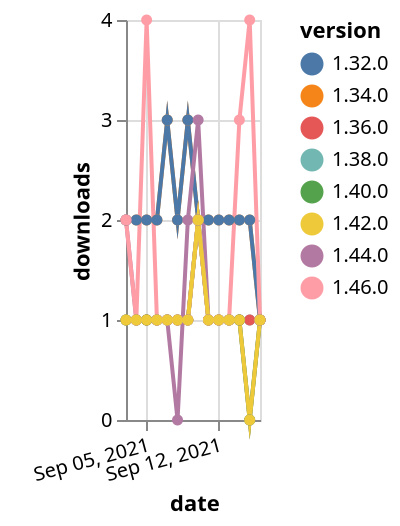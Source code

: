 {"$schema": "https://vega.github.io/schema/vega-lite/v5.json", "description": "A simple bar chart with embedded data.", "data": {"values": [{"date": "2021-09-03", "total": 2307, "delta": 2, "version": "1.34.0"}, {"date": "2021-09-04", "total": 2309, "delta": 2, "version": "1.34.0"}, {"date": "2021-09-05", "total": 2311, "delta": 2, "version": "1.34.0"}, {"date": "2021-09-06", "total": 2313, "delta": 2, "version": "1.34.0"}, {"date": "2021-09-07", "total": 2316, "delta": 3, "version": "1.34.0"}, {"date": "2021-09-08", "total": 2318, "delta": 2, "version": "1.34.0"}, {"date": "2021-09-09", "total": 2321, "delta": 3, "version": "1.34.0"}, {"date": "2021-09-10", "total": 2323, "delta": 2, "version": "1.34.0"}, {"date": "2021-09-11", "total": 2325, "delta": 2, "version": "1.34.0"}, {"date": "2021-09-12", "total": 2327, "delta": 2, "version": "1.34.0"}, {"date": "2021-09-13", "total": 2329, "delta": 2, "version": "1.34.0"}, {"date": "2021-09-14", "total": 2331, "delta": 2, "version": "1.34.0"}, {"date": "2021-09-15", "total": 2333, "delta": 2, "version": "1.34.0"}, {"date": "2021-09-16", "total": 2334, "delta": 1, "version": "1.34.0"}, {"date": "2021-09-03", "total": 2381, "delta": 2, "version": "1.32.0"}, {"date": "2021-09-04", "total": 2383, "delta": 2, "version": "1.32.0"}, {"date": "2021-09-05", "total": 2385, "delta": 2, "version": "1.32.0"}, {"date": "2021-09-06", "total": 2387, "delta": 2, "version": "1.32.0"}, {"date": "2021-09-07", "total": 2390, "delta": 3, "version": "1.32.0"}, {"date": "2021-09-08", "total": 2392, "delta": 2, "version": "1.32.0"}, {"date": "2021-09-09", "total": 2395, "delta": 3, "version": "1.32.0"}, {"date": "2021-09-10", "total": 2397, "delta": 2, "version": "1.32.0"}, {"date": "2021-09-11", "total": 2399, "delta": 2, "version": "1.32.0"}, {"date": "2021-09-12", "total": 2401, "delta": 2, "version": "1.32.0"}, {"date": "2021-09-13", "total": 2403, "delta": 2, "version": "1.32.0"}, {"date": "2021-09-14", "total": 2405, "delta": 2, "version": "1.32.0"}, {"date": "2021-09-15", "total": 2407, "delta": 2, "version": "1.32.0"}, {"date": "2021-09-16", "total": 2408, "delta": 1, "version": "1.32.0"}, {"date": "2021-09-03", "total": 203, "delta": 2, "version": "1.44.0"}, {"date": "2021-09-04", "total": 204, "delta": 1, "version": "1.44.0"}, {"date": "2021-09-05", "total": 205, "delta": 1, "version": "1.44.0"}, {"date": "2021-09-06", "total": 206, "delta": 1, "version": "1.44.0"}, {"date": "2021-09-07", "total": 207, "delta": 1, "version": "1.44.0"}, {"date": "2021-09-08", "total": 207, "delta": 0, "version": "1.44.0"}, {"date": "2021-09-09", "total": 209, "delta": 2, "version": "1.44.0"}, {"date": "2021-09-10", "total": 212, "delta": 3, "version": "1.44.0"}, {"date": "2021-09-11", "total": 213, "delta": 1, "version": "1.44.0"}, {"date": "2021-09-12", "total": 214, "delta": 1, "version": "1.44.0"}, {"date": "2021-09-13", "total": 215, "delta": 1, "version": "1.44.0"}, {"date": "2021-09-14", "total": 216, "delta": 1, "version": "1.44.0"}, {"date": "2021-09-15", "total": 216, "delta": 0, "version": "1.44.0"}, {"date": "2021-09-16", "total": 217, "delta": 1, "version": "1.44.0"}, {"date": "2021-09-03", "total": 212, "delta": 1, "version": "1.38.0"}, {"date": "2021-09-04", "total": 213, "delta": 1, "version": "1.38.0"}, {"date": "2021-09-05", "total": 214, "delta": 1, "version": "1.38.0"}, {"date": "2021-09-06", "total": 215, "delta": 1, "version": "1.38.0"}, {"date": "2021-09-07", "total": 216, "delta": 1, "version": "1.38.0"}, {"date": "2021-09-08", "total": 217, "delta": 1, "version": "1.38.0"}, {"date": "2021-09-09", "total": 218, "delta": 1, "version": "1.38.0"}, {"date": "2021-09-10", "total": 220, "delta": 2, "version": "1.38.0"}, {"date": "2021-09-11", "total": 221, "delta": 1, "version": "1.38.0"}, {"date": "2021-09-12", "total": 222, "delta": 1, "version": "1.38.0"}, {"date": "2021-09-13", "total": 223, "delta": 1, "version": "1.38.0"}, {"date": "2021-09-14", "total": 224, "delta": 1, "version": "1.38.0"}, {"date": "2021-09-15", "total": 225, "delta": 1, "version": "1.38.0"}, {"date": "2021-09-16", "total": 226, "delta": 1, "version": "1.38.0"}, {"date": "2021-09-03", "total": 408, "delta": 1, "version": "1.36.0"}, {"date": "2021-09-04", "total": 409, "delta": 1, "version": "1.36.0"}, {"date": "2021-09-05", "total": 410, "delta": 1, "version": "1.36.0"}, {"date": "2021-09-06", "total": 411, "delta": 1, "version": "1.36.0"}, {"date": "2021-09-07", "total": 412, "delta": 1, "version": "1.36.0"}, {"date": "2021-09-08", "total": 413, "delta": 1, "version": "1.36.0"}, {"date": "2021-09-09", "total": 414, "delta": 1, "version": "1.36.0"}, {"date": "2021-09-10", "total": 416, "delta": 2, "version": "1.36.0"}, {"date": "2021-09-11", "total": 417, "delta": 1, "version": "1.36.0"}, {"date": "2021-09-12", "total": 418, "delta": 1, "version": "1.36.0"}, {"date": "2021-09-13", "total": 419, "delta": 1, "version": "1.36.0"}, {"date": "2021-09-14", "total": 420, "delta": 1, "version": "1.36.0"}, {"date": "2021-09-15", "total": 421, "delta": 1, "version": "1.36.0"}, {"date": "2021-09-16", "total": 422, "delta": 1, "version": "1.36.0"}, {"date": "2021-09-03", "total": 193, "delta": 1, "version": "1.40.0"}, {"date": "2021-09-04", "total": 194, "delta": 1, "version": "1.40.0"}, {"date": "2021-09-05", "total": 195, "delta": 1, "version": "1.40.0"}, {"date": "2021-09-06", "total": 196, "delta": 1, "version": "1.40.0"}, {"date": "2021-09-07", "total": 197, "delta": 1, "version": "1.40.0"}, {"date": "2021-09-08", "total": 198, "delta": 1, "version": "1.40.0"}, {"date": "2021-09-09", "total": 199, "delta": 1, "version": "1.40.0"}, {"date": "2021-09-10", "total": 201, "delta": 2, "version": "1.40.0"}, {"date": "2021-09-11", "total": 202, "delta": 1, "version": "1.40.0"}, {"date": "2021-09-12", "total": 203, "delta": 1, "version": "1.40.0"}, {"date": "2021-09-13", "total": 204, "delta": 1, "version": "1.40.0"}, {"date": "2021-09-14", "total": 205, "delta": 1, "version": "1.40.0"}, {"date": "2021-09-15", "total": 205, "delta": 0, "version": "1.40.0"}, {"date": "2021-09-16", "total": 206, "delta": 1, "version": "1.40.0"}, {"date": "2021-09-03", "total": 132, "delta": 2, "version": "1.46.0"}, {"date": "2021-09-04", "total": 133, "delta": 1, "version": "1.46.0"}, {"date": "2021-09-05", "total": 137, "delta": 4, "version": "1.46.0"}, {"date": "2021-09-06", "total": 138, "delta": 1, "version": "1.46.0"}, {"date": "2021-09-07", "total": 139, "delta": 1, "version": "1.46.0"}, {"date": "2021-09-08", "total": 140, "delta": 1, "version": "1.46.0"}, {"date": "2021-09-09", "total": 141, "delta": 1, "version": "1.46.0"}, {"date": "2021-09-10", "total": 143, "delta": 2, "version": "1.46.0"}, {"date": "2021-09-11", "total": 144, "delta": 1, "version": "1.46.0"}, {"date": "2021-09-12", "total": 145, "delta": 1, "version": "1.46.0"}, {"date": "2021-09-13", "total": 146, "delta": 1, "version": "1.46.0"}, {"date": "2021-09-14", "total": 149, "delta": 3, "version": "1.46.0"}, {"date": "2021-09-15", "total": 153, "delta": 4, "version": "1.46.0"}, {"date": "2021-09-16", "total": 154, "delta": 1, "version": "1.46.0"}, {"date": "2021-09-03", "total": 172, "delta": 1, "version": "1.42.0"}, {"date": "2021-09-04", "total": 173, "delta": 1, "version": "1.42.0"}, {"date": "2021-09-05", "total": 174, "delta": 1, "version": "1.42.0"}, {"date": "2021-09-06", "total": 175, "delta": 1, "version": "1.42.0"}, {"date": "2021-09-07", "total": 176, "delta": 1, "version": "1.42.0"}, {"date": "2021-09-08", "total": 177, "delta": 1, "version": "1.42.0"}, {"date": "2021-09-09", "total": 178, "delta": 1, "version": "1.42.0"}, {"date": "2021-09-10", "total": 180, "delta": 2, "version": "1.42.0"}, {"date": "2021-09-11", "total": 181, "delta": 1, "version": "1.42.0"}, {"date": "2021-09-12", "total": 182, "delta": 1, "version": "1.42.0"}, {"date": "2021-09-13", "total": 183, "delta": 1, "version": "1.42.0"}, {"date": "2021-09-14", "total": 184, "delta": 1, "version": "1.42.0"}, {"date": "2021-09-15", "total": 184, "delta": 0, "version": "1.42.0"}, {"date": "2021-09-16", "total": 185, "delta": 1, "version": "1.42.0"}]}, "width": "container", "mark": {"type": "line", "point": {"filled": true}}, "encoding": {"x": {"field": "date", "type": "temporal", "timeUnit": "yearmonthdate", "title": "date", "axis": {"labelAngle": -15}}, "y": {"field": "delta", "type": "quantitative", "title": "downloads"}, "color": {"field": "version", "type": "nominal"}, "tooltip": {"field": "delta"}}}